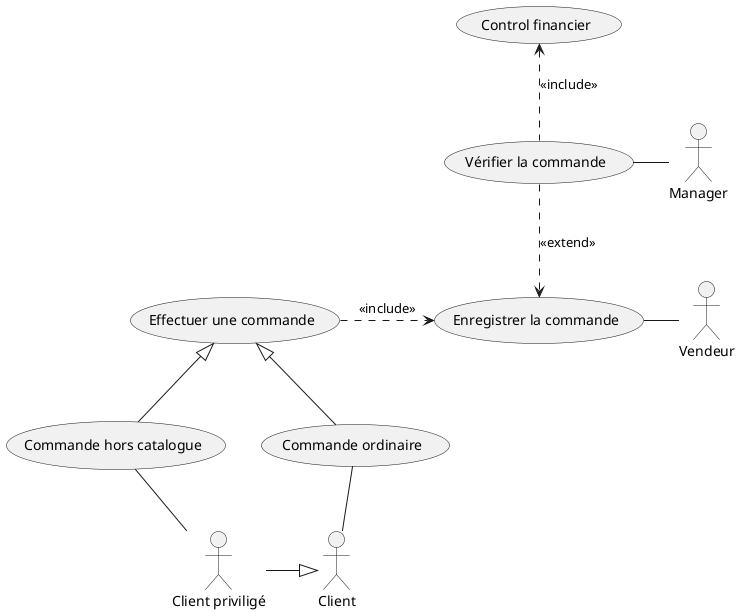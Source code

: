 @startuml
usecase (Control financier) as conf
usecase (Vérifier la commande) as verc
usecase (Enregistrer la commande) as enrc
usecase (Effectuer une commande) as effc
usecase (Commande hors catalogue) as comhc
usecase (Commande ordinaire) as como


actor Manager as mgr
actor Vendeur as ven
actor Client as cli
actor "Client priviligé" as clip

clip -right-|> cli

comhc -up-|> effc
como -up-|> effc

effc .right.> enrc : <<include>>
verc .up.> conf : <<include>>
verc .down.> enrc : <<extend>>


cli -up- como
clip -up- comhc
ven -left- enrc
mgr -left- verc

'formattage
comhc -[hidden]> como


@enduml